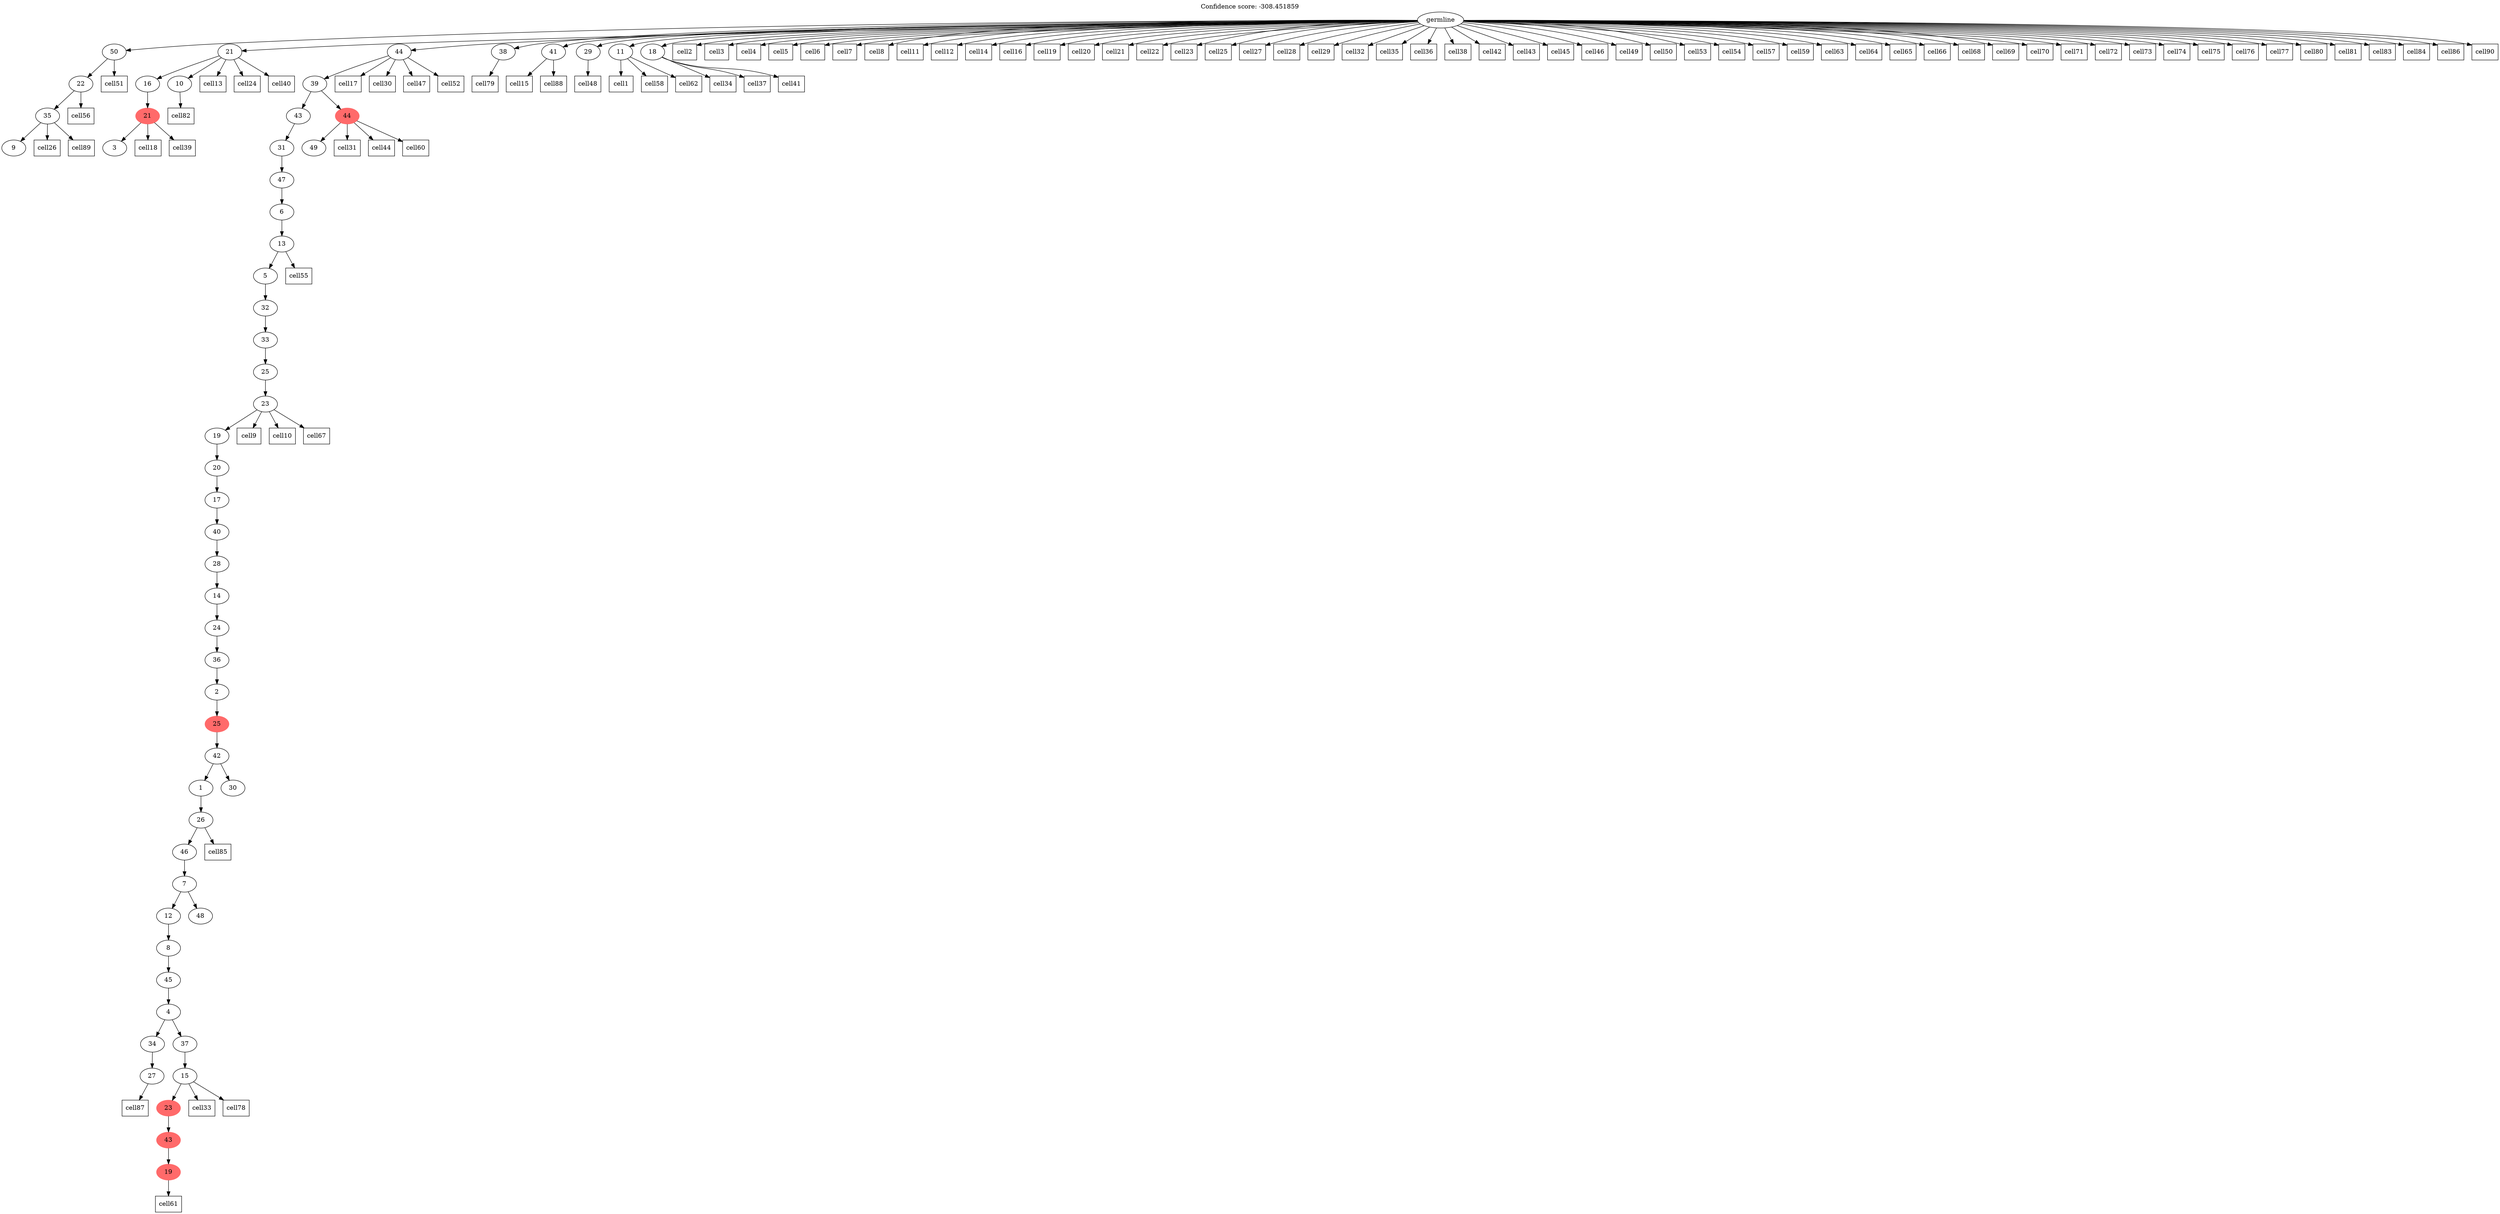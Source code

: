digraph g {
	"53" -> "54";
	"54" [label="9"];
	"52" -> "53";
	"53" [label="35"];
	"51" -> "52";
	"52" [label="22"];
	"47" -> "48";
	"48" [label="3"];
	"46" -> "47";
	"47" [color=indianred1, style=filled, label="21"];
	"45" -> "46";
	"46" [label="16"];
	"45" -> "49";
	"49" [label="10"];
	"41" -> "42";
	"42" [label="27"];
	"39" -> "40";
	"40" [color=indianred1, style=filled, label="19"];
	"38" -> "39";
	"39" [color=indianred1, style=filled, label="43"];
	"37" -> "38";
	"38" [color=indianred1, style=filled, label="23"];
	"36" -> "37";
	"37" [label="15"];
	"35" -> "36";
	"36" [label="37"];
	"35" -> "41";
	"41" [label="34"];
	"34" -> "35";
	"35" [label="4"];
	"33" -> "34";
	"34" [label="45"];
	"32" -> "33";
	"33" [label="8"];
	"31" -> "32";
	"32" [label="12"];
	"31" -> "43";
	"43" [label="48"];
	"30" -> "31";
	"31" [label="7"];
	"29" -> "30";
	"30" [label="46"];
	"28" -> "29";
	"29" [label="26"];
	"27" -> "28";
	"28" [label="1"];
	"27" -> "44";
	"44" [label="30"];
	"26" -> "27";
	"27" [label="42"];
	"25" -> "26";
	"26" [color=indianred1, style=filled, label="25"];
	"24" -> "25";
	"25" [label="2"];
	"23" -> "24";
	"24" [label="36"];
	"22" -> "23";
	"23" [label="24"];
	"21" -> "22";
	"22" [label="14"];
	"20" -> "21";
	"21" [label="28"];
	"19" -> "20";
	"20" [label="40"];
	"18" -> "19";
	"19" [label="17"];
	"17" -> "18";
	"18" [label="20"];
	"16" -> "17";
	"17" [label="19"];
	"15" -> "16";
	"16" [label="23"];
	"14" -> "15";
	"15" [label="25"];
	"13" -> "14";
	"14" [label="33"];
	"12" -> "13";
	"13" [label="32"];
	"11" -> "12";
	"12" [label="5"];
	"10" -> "11";
	"11" [label="13"];
	"9" -> "10";
	"10" [label="6"];
	"8" -> "9";
	"9" [label="47"];
	"7" -> "8";
	"8" [label="31"];
	"5" -> "6";
	"6" [label="49"];
	"4" -> "5";
	"5" [color=indianred1, style=filled, label="44"];
	"4" -> "7";
	"7" [label="43"];
	"3" -> "4";
	"4" [label="39"];
	"0" -> "1";
	"1" [label="38"];
	"0" -> "2";
	"2" [label="41"];
	"0" -> "3";
	"3" [label="44"];
	"0" -> "45";
	"45" [label="21"];
	"0" -> "50";
	"50" [label="29"];
	"0" -> "51";
	"51" [label="50"];
	"0" -> "55";
	"55" [label="11"];
	"0" -> "56";
	"56" [label="18"];
	"0" [label="germline"];
	"55" -> "cell1";
	"cell1" [shape=box];
	"0" -> "cell2";
	"cell2" [shape=box];
	"0" -> "cell3";
	"cell3" [shape=box];
	"0" -> "cell4";
	"cell4" [shape=box];
	"0" -> "cell5";
	"cell5" [shape=box];
	"0" -> "cell6";
	"cell6" [shape=box];
	"0" -> "cell7";
	"cell7" [shape=box];
	"0" -> "cell8";
	"cell8" [shape=box];
	"16" -> "cell9";
	"cell9" [shape=box];
	"16" -> "cell10";
	"cell10" [shape=box];
	"0" -> "cell11";
	"cell11" [shape=box];
	"0" -> "cell12";
	"cell12" [shape=box];
	"45" -> "cell13";
	"cell13" [shape=box];
	"0" -> "cell14";
	"cell14" [shape=box];
	"2" -> "cell15";
	"cell15" [shape=box];
	"0" -> "cell16";
	"cell16" [shape=box];
	"3" -> "cell17";
	"cell17" [shape=box];
	"47" -> "cell18";
	"cell18" [shape=box];
	"0" -> "cell19";
	"cell19" [shape=box];
	"0" -> "cell20";
	"cell20" [shape=box];
	"0" -> "cell21";
	"cell21" [shape=box];
	"0" -> "cell22";
	"cell22" [shape=box];
	"0" -> "cell23";
	"cell23" [shape=box];
	"45" -> "cell24";
	"cell24" [shape=box];
	"0" -> "cell25";
	"cell25" [shape=box];
	"53" -> "cell26";
	"cell26" [shape=box];
	"0" -> "cell27";
	"cell27" [shape=box];
	"0" -> "cell28";
	"cell28" [shape=box];
	"0" -> "cell29";
	"cell29" [shape=box];
	"3" -> "cell30";
	"cell30" [shape=box];
	"5" -> "cell31";
	"cell31" [shape=box];
	"0" -> "cell32";
	"cell32" [shape=box];
	"37" -> "cell33";
	"cell33" [shape=box];
	"56" -> "cell34";
	"cell34" [shape=box];
	"0" -> "cell35";
	"cell35" [shape=box];
	"0" -> "cell36";
	"cell36" [shape=box];
	"56" -> "cell37";
	"cell37" [shape=box];
	"0" -> "cell38";
	"cell38" [shape=box];
	"47" -> "cell39";
	"cell39" [shape=box];
	"45" -> "cell40";
	"cell40" [shape=box];
	"56" -> "cell41";
	"cell41" [shape=box];
	"0" -> "cell42";
	"cell42" [shape=box];
	"0" -> "cell43";
	"cell43" [shape=box];
	"5" -> "cell44";
	"cell44" [shape=box];
	"0" -> "cell45";
	"cell45" [shape=box];
	"0" -> "cell46";
	"cell46" [shape=box];
	"3" -> "cell47";
	"cell47" [shape=box];
	"50" -> "cell48";
	"cell48" [shape=box];
	"0" -> "cell49";
	"cell49" [shape=box];
	"0" -> "cell50";
	"cell50" [shape=box];
	"51" -> "cell51";
	"cell51" [shape=box];
	"3" -> "cell52";
	"cell52" [shape=box];
	"0" -> "cell53";
	"cell53" [shape=box];
	"0" -> "cell54";
	"cell54" [shape=box];
	"11" -> "cell55";
	"cell55" [shape=box];
	"52" -> "cell56";
	"cell56" [shape=box];
	"0" -> "cell57";
	"cell57" [shape=box];
	"55" -> "cell58";
	"cell58" [shape=box];
	"0" -> "cell59";
	"cell59" [shape=box];
	"5" -> "cell60";
	"cell60" [shape=box];
	"40" -> "cell61";
	"cell61" [shape=box];
	"55" -> "cell62";
	"cell62" [shape=box];
	"0" -> "cell63";
	"cell63" [shape=box];
	"0" -> "cell64";
	"cell64" [shape=box];
	"0" -> "cell65";
	"cell65" [shape=box];
	"0" -> "cell66";
	"cell66" [shape=box];
	"16" -> "cell67";
	"cell67" [shape=box];
	"0" -> "cell68";
	"cell68" [shape=box];
	"0" -> "cell69";
	"cell69" [shape=box];
	"0" -> "cell70";
	"cell70" [shape=box];
	"0" -> "cell71";
	"cell71" [shape=box];
	"0" -> "cell72";
	"cell72" [shape=box];
	"0" -> "cell73";
	"cell73" [shape=box];
	"0" -> "cell74";
	"cell74" [shape=box];
	"0" -> "cell75";
	"cell75" [shape=box];
	"0" -> "cell76";
	"cell76" [shape=box];
	"0" -> "cell77";
	"cell77" [shape=box];
	"37" -> "cell78";
	"cell78" [shape=box];
	"1" -> "cell79";
	"cell79" [shape=box];
	"0" -> "cell80";
	"cell80" [shape=box];
	"0" -> "cell81";
	"cell81" [shape=box];
	"49" -> "cell82";
	"cell82" [shape=box];
	"0" -> "cell83";
	"cell83" [shape=box];
	"0" -> "cell84";
	"cell84" [shape=box];
	"29" -> "cell85";
	"cell85" [shape=box];
	"0" -> "cell86";
	"cell86" [shape=box];
	"42" -> "cell87";
	"cell87" [shape=box];
	"2" -> "cell88";
	"cell88" [shape=box];
	"53" -> "cell89";
	"cell89" [shape=box];
	"0" -> "cell90";
	"cell90" [shape=box];
	labelloc="t";
	label="Confidence score: -308.451859";
}
